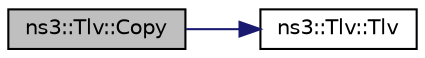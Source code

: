 digraph "ns3::Tlv::Copy"
{
  edge [fontname="Helvetica",fontsize="10",labelfontname="Helvetica",labelfontsize="10"];
  node [fontname="Helvetica",fontsize="10",shape=record];
  rankdir="LR";
  Node1 [label="ns3::Tlv::Copy",height=0.2,width=0.4,color="black", fillcolor="grey75", style="filled", fontcolor="black"];
  Node1 -> Node2 [color="midnightblue",fontsize="10",style="solid"];
  Node2 [label="ns3::Tlv::Tlv",height=0.2,width=0.4,color="black", fillcolor="white", style="filled",URL="$d1/d1e/classns3_1_1Tlv.html#afcb108dfdebaf93fe0ab840f6cc34672"];
}
